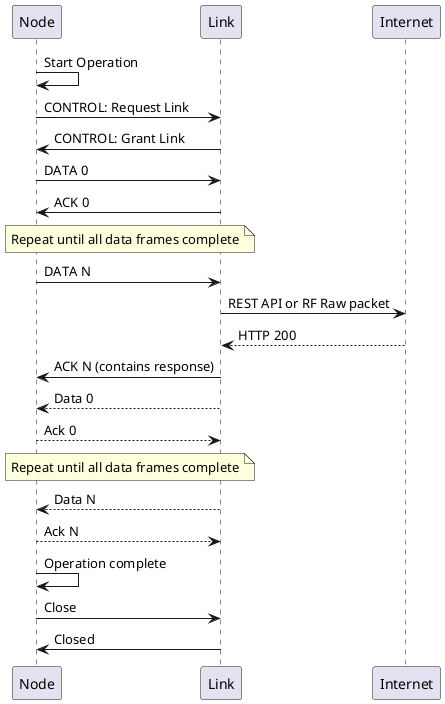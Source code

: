 @startuml
Node->Node: Start Operation

Node->Link: CONTROL: Request Link
Link->Node: CONTROL: Grant Link

Node->Link: DATA 0
Link->Node: ACK 0

note over Node, Link: Repeat until all data frames complete

Node->Link: DATA N

Link->Internet: REST API or RF Raw packet
Internet-->Link: HTTP 200

Link->Node: ACK N (contains response)

Link-->Node: Data 0
Node-->Link: Ack 0

note over Node, Link: Repeat until all data frames complete

Link-->Node: Data N
Node-->Link: Ack N

Node->Node: Operation complete

Node->Link: Close
Link->Node: Closed

@enduml

@startuml

participant Node
participant RF

Link->RF: BROADCAST: 256LW,R,F,KI7EST-0

note over RF: Repeated every 5 minutes while link is idle
note over RF: . . .

Node->RF: CONTROL: Request Link KI7EST-1,KI7EST-0
RF->Link: CONTROL: Request Link KI7EST-1,KI7EST-0
Link->RF: CONTROL: Grant Link KI7EST-0,KI7EST-1
RF->Node: CONTROL: Grant Link KI7EST-0,KI7EST-1

note over RF: First frame has Start Flag set

Node->RF: DATA: 0x0001 256B,4F,S,_E <FEC> <payload> <FEC>
RF->Link: DATA: 0x0001 256B,4F,S,_E <FEC> <payload> <FEC>

Link->RF: ACK: 0x0001 0x0000, _N, _R, 0C, <FEC>
RF->Node: ACK: 0x0001 0x0000, _N, _R, 0C, <FEC>

note over RF: Repeat until all data frames are sent.\n\nNote that last frame has end flag set\n\nIf Link as response for command/packet then\n Response Flag will be set and second data transfer happens in reverse.

Node->RF: DATA: 0x0020 256B,4F,_S,E <FEC> <payload> <FEC>
RF->Link: DATA: 0x0020 256B,4F,_S,E <FEC> <payload> <FEC>

Link->Link: Final packet, assembled sequence
Link->Link: <sig> 0001 REST KI7EST@rfnethub.net \nPOST testdomain.com/ping
Link->Hub: /user/KI7EST/keys
Hub->Link: "MTIzNDU2NzgxMjM0NTY3ODEyMzQ1Njc4MTIzNDU2Nzg="
Link->Link: Verify signature
Link->testdomain.com: /ping
testdomain.com->Link: 200

Link->RF: ACK: 0x0001 0x0000, _N, R, 0C, <FEC>
RF->Node: ACK: 0x0001 0x0000, _N, R, 0C, <FEC>

Link->RF: DATA: 0x0001 256B,4F,S,E <FEC> \nKI7EST@rfnethub.net 0001 REST \n200
RF->Node: DATA: 0x0001 256B,4F,S,E <FEC> \nKI7EST@rfnethub.net 0001 REST \n200

Node->RF: ACK: 0x0001 0x0000,_N,_R,0C <FEC>
RF->Link: ACK: 0x0001 0x0000,_N,_R,0C <FEC>

Node->RF: CONTROL: Close Link KI7EST-1,KI7EST-0
RF->Link: CONTROL: Close Link KI7EST-1,KI7EST-0

Link->RF: CONTROL: Closed Link KI7EST-0,KI7EST-1
RF->Node: CONTROL: Closed Link KI7EST-0,KI7EST-1

@enduml
